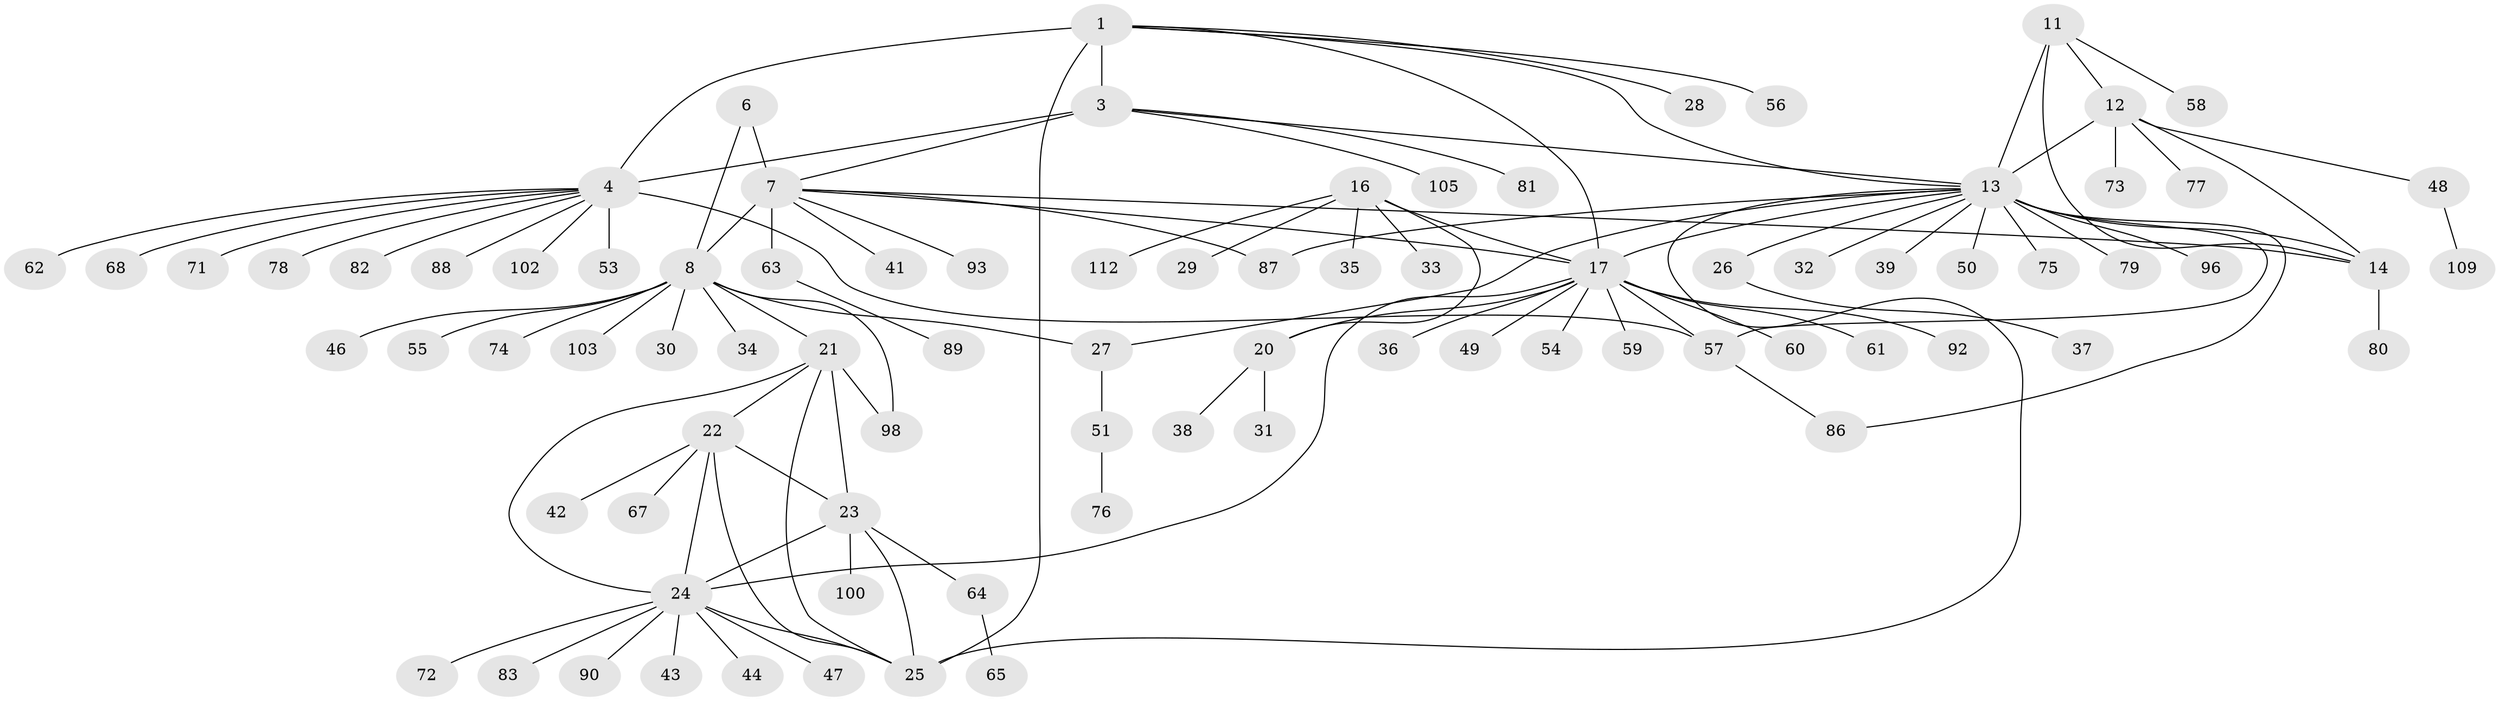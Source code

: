 // Generated by graph-tools (version 1.1) at 2025/52/02/27/25 19:52:21]
// undirected, 85 vertices, 109 edges
graph export_dot {
graph [start="1"]
  node [color=gray90,style=filled];
  1 [super="+2"];
  3 [super="+40"];
  4 [super="+5"];
  6;
  7 [super="+9"];
  8 [super="+10"];
  11 [super="+95"];
  12 [super="+66"];
  13 [super="+15"];
  14;
  16 [super="+18"];
  17 [super="+19"];
  20 [super="+69"];
  21 [super="+70"];
  22 [super="+45"];
  23 [super="+52"];
  24 [super="+101"];
  25 [super="+106"];
  26 [super="+110"];
  27;
  28;
  29;
  30;
  31;
  32 [super="+97"];
  33;
  34;
  35;
  36;
  37 [super="+108"];
  38;
  39;
  41;
  42;
  43;
  44;
  46;
  47;
  48;
  49;
  50 [super="+111"];
  51 [super="+85"];
  53;
  54;
  55;
  56 [super="+84"];
  57 [super="+104"];
  58;
  59;
  60;
  61;
  62;
  63;
  64 [super="+107"];
  65;
  67;
  68;
  71;
  72;
  73;
  74;
  75;
  76;
  77;
  78;
  79;
  80;
  81;
  82;
  83;
  86;
  87 [super="+91"];
  88;
  89 [super="+99"];
  90;
  92;
  93 [super="+94"];
  96;
  98;
  100;
  102;
  103;
  105;
  109;
  112;
  1 -- 3 [weight=2];
  1 -- 4 [weight=4];
  1 -- 25;
  1 -- 28;
  1 -- 56;
  1 -- 17;
  1 -- 13;
  3 -- 4 [weight=2];
  3 -- 81;
  3 -- 105;
  3 -- 13;
  3 -- 7;
  4 -- 53;
  4 -- 62;
  4 -- 68;
  4 -- 71;
  4 -- 78;
  4 -- 82;
  4 -- 88;
  4 -- 102;
  4 -- 57;
  6 -- 7 [weight=2];
  6 -- 8 [weight=2];
  7 -- 8 [weight=4];
  7 -- 14;
  7 -- 41;
  7 -- 63;
  7 -- 87;
  7 -- 17;
  7 -- 93;
  8 -- 21;
  8 -- 27;
  8 -- 55;
  8 -- 74;
  8 -- 98;
  8 -- 103;
  8 -- 34;
  8 -- 30;
  8 -- 46;
  11 -- 12;
  11 -- 13 [weight=2];
  11 -- 14;
  11 -- 58;
  12 -- 13 [weight=2];
  12 -- 14;
  12 -- 48;
  12 -- 73;
  12 -- 77;
  13 -- 14 [weight=2];
  13 -- 17;
  13 -- 27;
  13 -- 50;
  13 -- 75;
  13 -- 79;
  13 -- 86;
  13 -- 87;
  13 -- 32;
  13 -- 96;
  13 -- 39;
  13 -- 25;
  13 -- 26;
  13 -- 57;
  14 -- 80;
  16 -- 17 [weight=4];
  16 -- 20 [weight=2];
  16 -- 112;
  16 -- 33;
  16 -- 35;
  16 -- 29;
  17 -- 20 [weight=2];
  17 -- 24;
  17 -- 36;
  17 -- 49;
  17 -- 54;
  17 -- 57;
  17 -- 59;
  17 -- 60;
  17 -- 61;
  17 -- 92;
  20 -- 31;
  20 -- 38;
  21 -- 22;
  21 -- 23;
  21 -- 24;
  21 -- 25;
  21 -- 98;
  22 -- 23;
  22 -- 24;
  22 -- 25;
  22 -- 42;
  22 -- 67;
  23 -- 24;
  23 -- 25;
  23 -- 64;
  23 -- 100;
  24 -- 25;
  24 -- 43;
  24 -- 44;
  24 -- 47;
  24 -- 72;
  24 -- 83;
  24 -- 90;
  26 -- 37;
  27 -- 51;
  48 -- 109;
  51 -- 76;
  57 -- 86;
  63 -- 89;
  64 -- 65;
}
